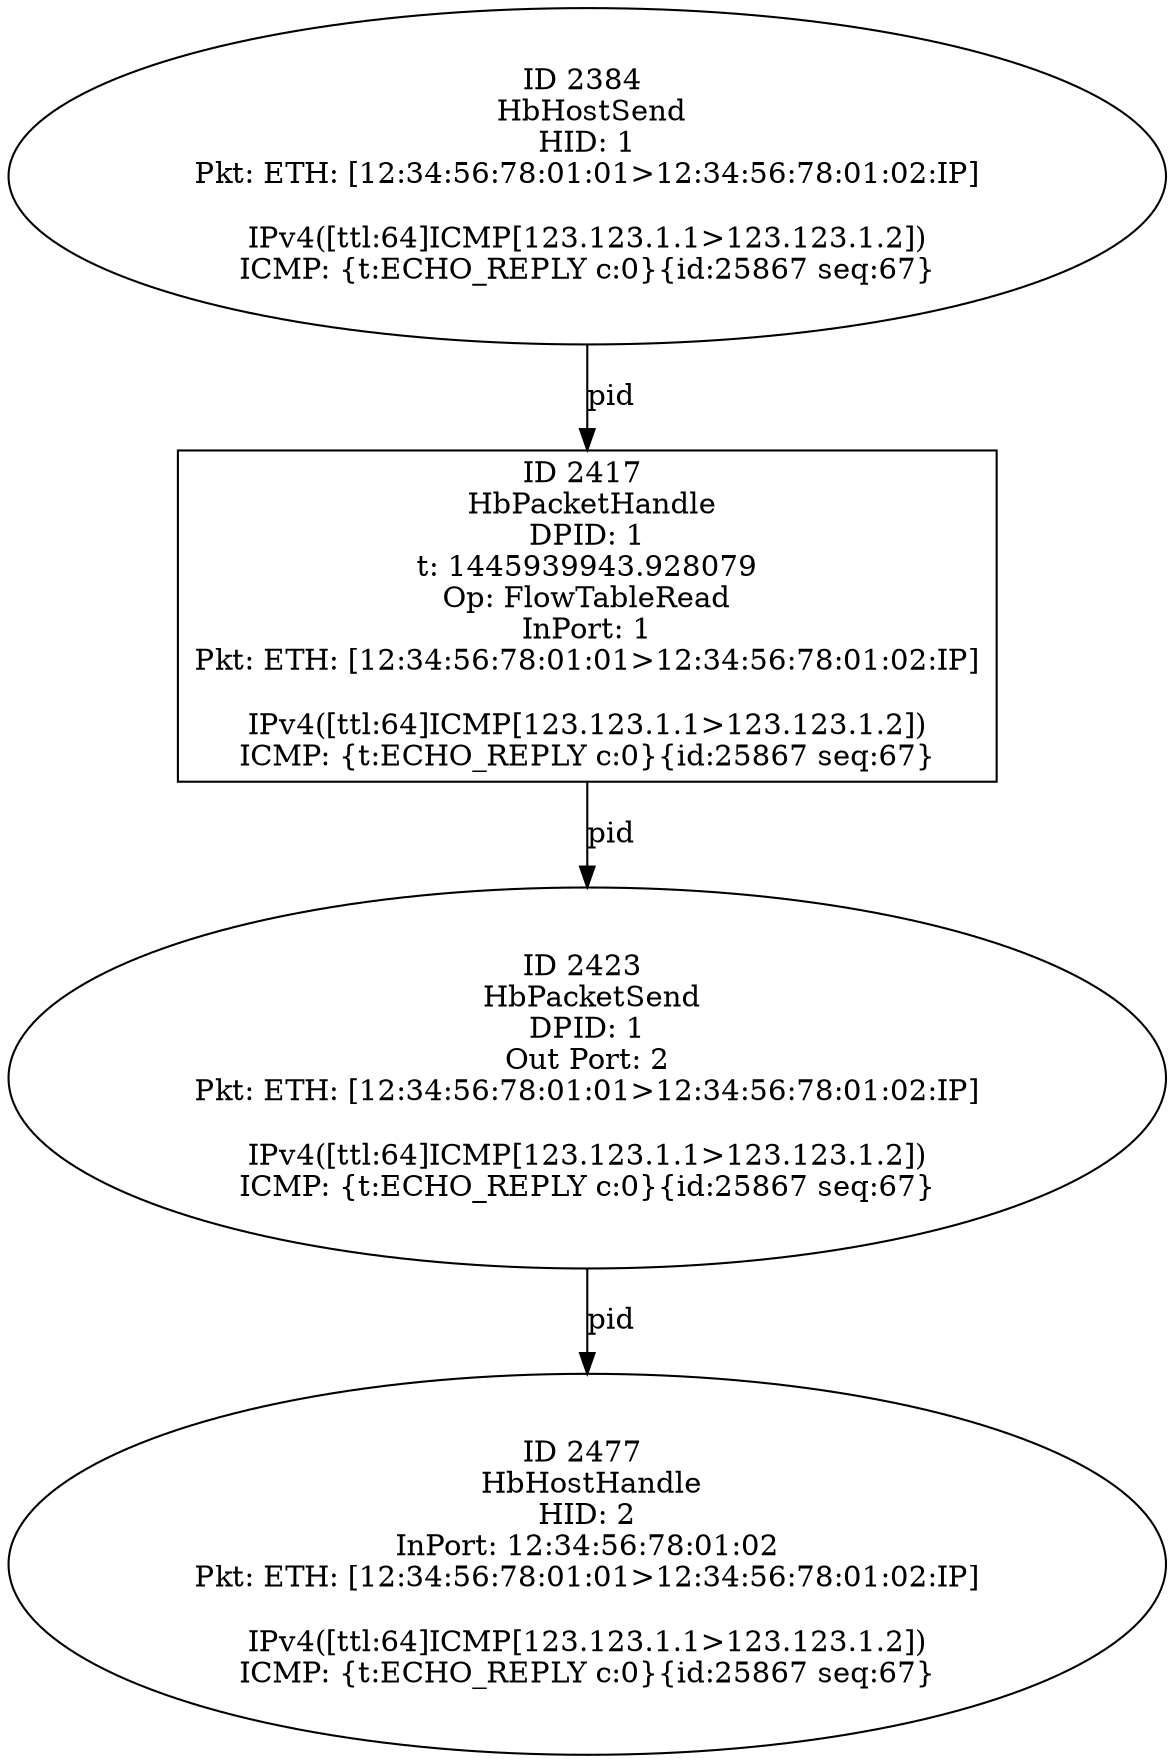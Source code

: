 strict digraph G {
2384 [shape=oval, event=<hb_events.HbHostSend object at 0x108104190>, label="ID 2384 
 HbHostSend
HID: 1
Pkt: ETH: [12:34:56:78:01:01>12:34:56:78:01:02:IP]

IPv4([ttl:64]ICMP[123.123.1.1>123.123.1.2])
ICMP: {t:ECHO_REPLY c:0}{id:25867 seq:67}"];
2417 [shape=box, event=<hb_events.HbPacketHandle object at 0x10811cbd0>, label="ID 2417 
 HbPacketHandle
DPID: 1
t: 1445939943.928079
Op: FlowTableRead
InPort: 1
Pkt: ETH: [12:34:56:78:01:01>12:34:56:78:01:02:IP]

IPv4([ttl:64]ICMP[123.123.1.1>123.123.1.2])
ICMP: {t:ECHO_REPLY c:0}{id:25867 seq:67}"];
2477 [shape=oval, event=<hb_events.HbHostHandle object at 0x1081487d0>, label="ID 2477 
 HbHostHandle
HID: 2
InPort: 12:34:56:78:01:02
Pkt: ETH: [12:34:56:78:01:01>12:34:56:78:01:02:IP]

IPv4([ttl:64]ICMP[123.123.1.1>123.123.1.2])
ICMP: {t:ECHO_REPLY c:0}{id:25867 seq:67}"];
2423 [shape=oval, event=<hb_events.HbPacketSend object at 0x108127d90>, label="ID 2423 
 HbPacketSend
DPID: 1
Out Port: 2
Pkt: ETH: [12:34:56:78:01:01>12:34:56:78:01:02:IP]

IPv4([ttl:64]ICMP[123.123.1.1>123.123.1.2])
ICMP: {t:ECHO_REPLY c:0}{id:25867 seq:67}"];
2384 -> 2417  [rel=pid, label=pid];
2417 -> 2423  [rel=pid, label=pid];
2423 -> 2477  [rel=pid, label=pid];
}
